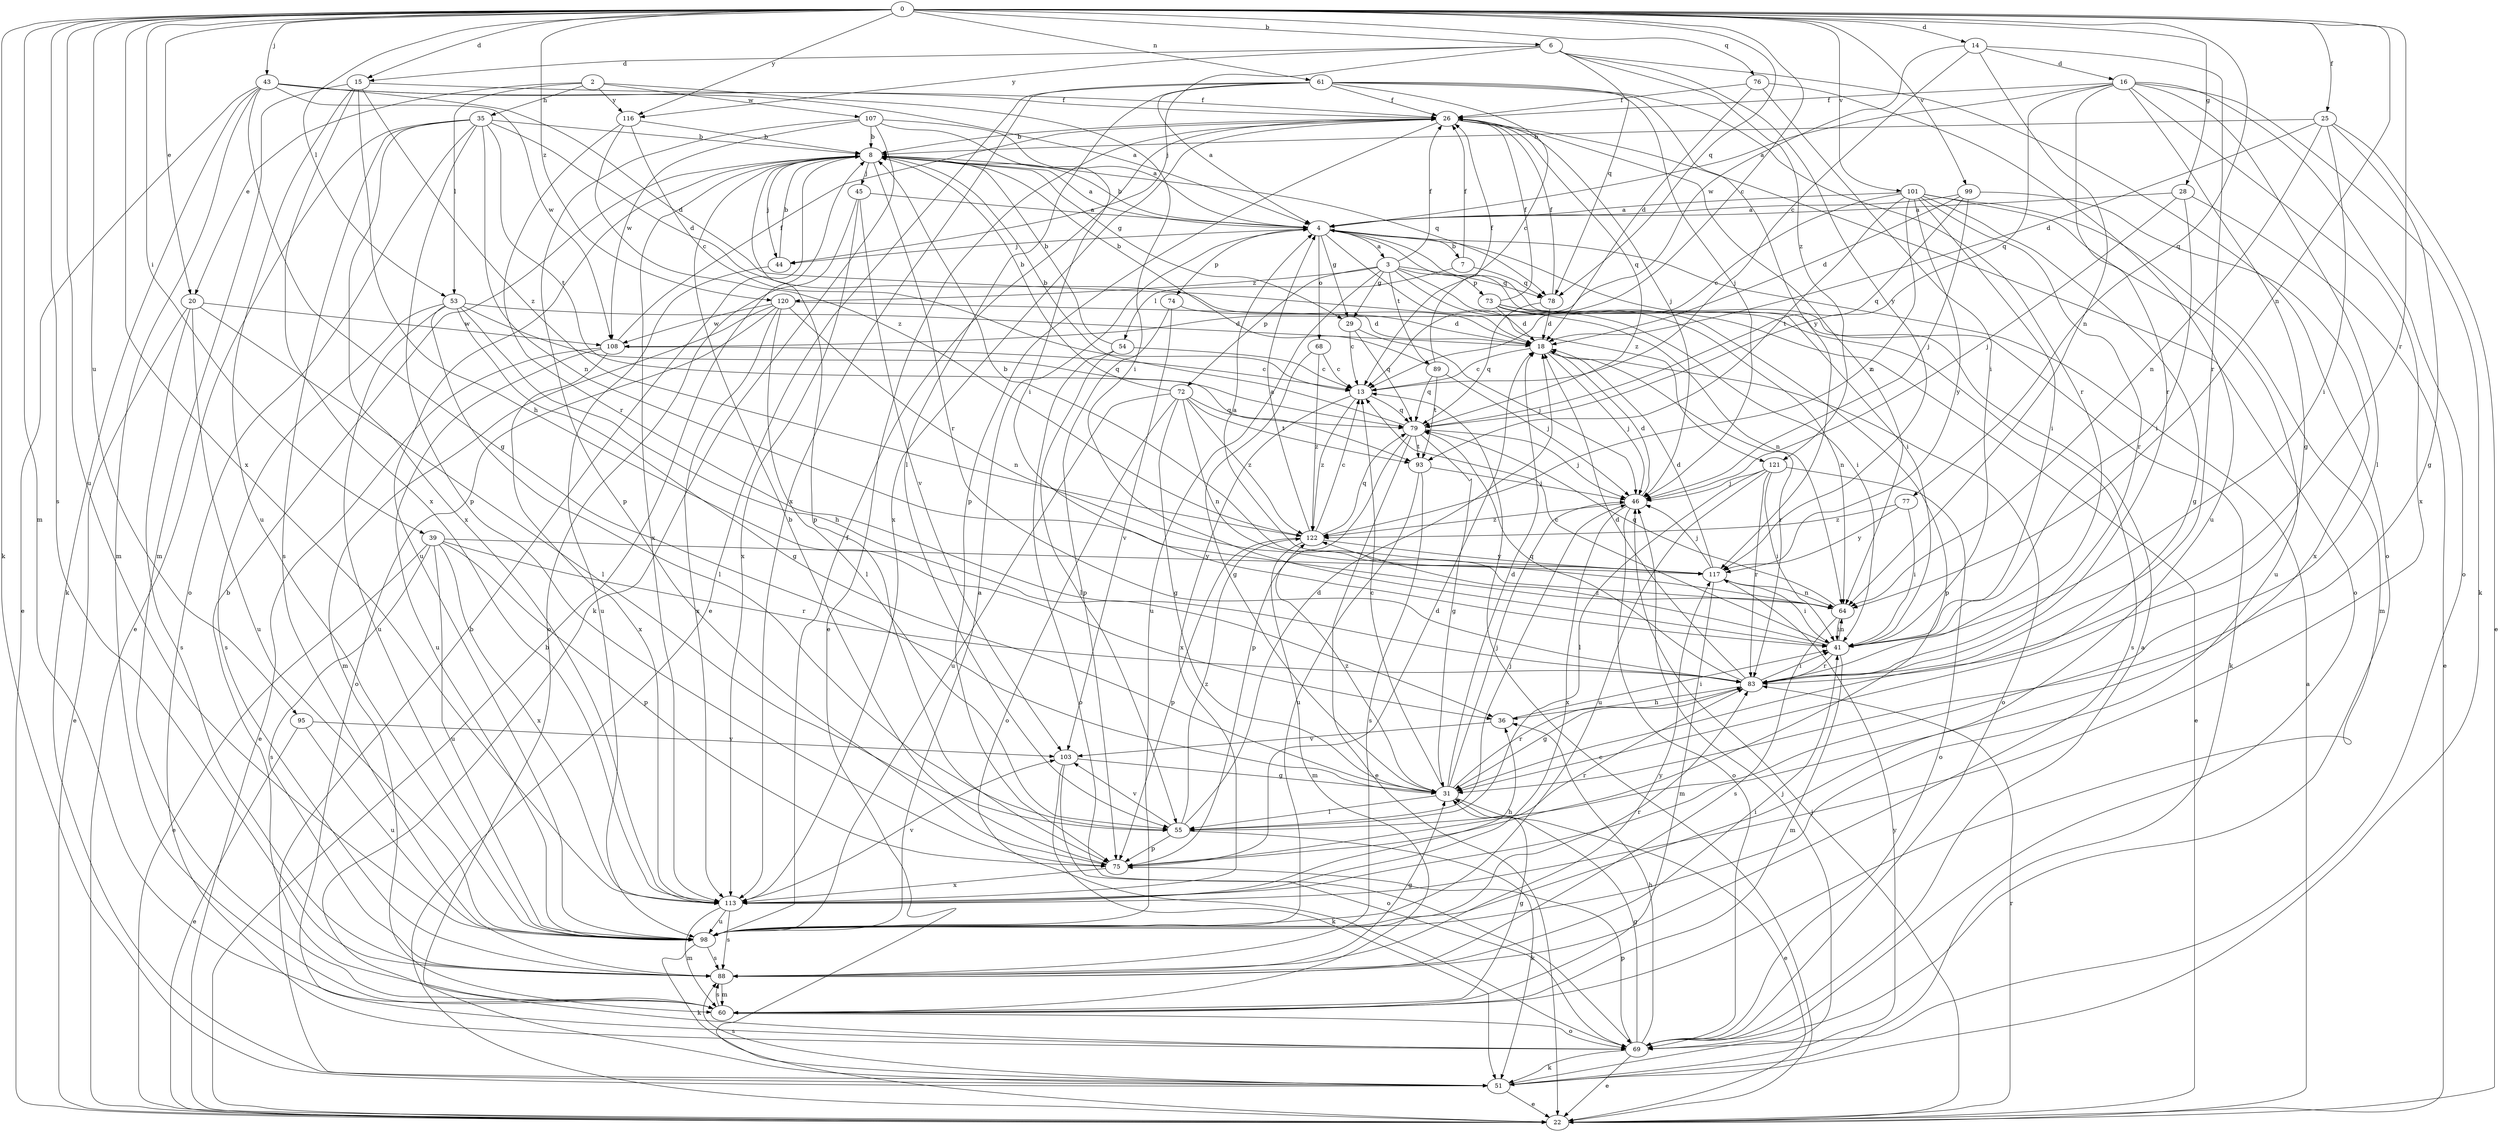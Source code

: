 strict digraph  {
0;
2;
3;
4;
6;
7;
8;
13;
14;
15;
16;
18;
20;
22;
25;
26;
28;
29;
31;
35;
36;
39;
41;
43;
44;
45;
46;
51;
53;
54;
55;
60;
61;
64;
68;
69;
72;
73;
74;
75;
76;
77;
78;
79;
83;
88;
89;
93;
95;
98;
99;
101;
103;
107;
108;
113;
116;
117;
120;
121;
122;
0 -> 6  [label=b];
0 -> 13  [label=c];
0 -> 14  [label=d];
0 -> 15  [label=d];
0 -> 20  [label=e];
0 -> 25  [label=f];
0 -> 28  [label=g];
0 -> 39  [label=i];
0 -> 43  [label=j];
0 -> 51  [label=k];
0 -> 53  [label=l];
0 -> 60  [label=m];
0 -> 61  [label=n];
0 -> 64  [label=n];
0 -> 76  [label=q];
0 -> 77  [label=q];
0 -> 78  [label=q];
0 -> 83  [label=r];
0 -> 88  [label=s];
0 -> 95  [label=u];
0 -> 98  [label=u];
0 -> 99  [label=v];
0 -> 101  [label=v];
0 -> 113  [label=x];
0 -> 116  [label=y];
0 -> 120  [label=z];
2 -> 20  [label=e];
2 -> 35  [label=h];
2 -> 41  [label=i];
2 -> 53  [label=l];
2 -> 107  [label=w];
2 -> 116  [label=y];
3 -> 26  [label=f];
3 -> 29  [label=g];
3 -> 41  [label=i];
3 -> 64  [label=n];
3 -> 72  [label=p];
3 -> 73  [label=p];
3 -> 78  [label=q];
3 -> 89  [label=t];
3 -> 98  [label=u];
3 -> 120  [label=z];
4 -> 3  [label=a];
4 -> 7  [label=b];
4 -> 8  [label=b];
4 -> 29  [label=g];
4 -> 41  [label=i];
4 -> 44  [label=j];
4 -> 51  [label=k];
4 -> 68  [label=o];
4 -> 74  [label=p];
4 -> 121  [label=z];
6 -> 15  [label=d];
6 -> 44  [label=j];
6 -> 69  [label=o];
6 -> 78  [label=q];
6 -> 116  [label=y];
6 -> 117  [label=y];
6 -> 121  [label=z];
7 -> 26  [label=f];
7 -> 54  [label=l];
7 -> 78  [label=q];
8 -> 4  [label=a];
8 -> 29  [label=g];
8 -> 44  [label=j];
8 -> 45  [label=j];
8 -> 75  [label=p];
8 -> 78  [label=q];
8 -> 83  [label=r];
8 -> 98  [label=u];
8 -> 113  [label=x];
13 -> 79  [label=q];
13 -> 113  [label=x];
13 -> 122  [label=z];
14 -> 13  [label=c];
14 -> 16  [label=d];
14 -> 64  [label=n];
14 -> 83  [label=r];
14 -> 108  [label=w];
15 -> 26  [label=f];
15 -> 36  [label=h];
15 -> 60  [label=m];
15 -> 98  [label=u];
15 -> 113  [label=x];
15 -> 122  [label=z];
16 -> 4  [label=a];
16 -> 26  [label=f];
16 -> 31  [label=g];
16 -> 51  [label=k];
16 -> 55  [label=l];
16 -> 69  [label=o];
16 -> 79  [label=q];
16 -> 83  [label=r];
16 -> 113  [label=x];
18 -> 13  [label=c];
18 -> 46  [label=j];
18 -> 69  [label=o];
18 -> 83  [label=r];
20 -> 22  [label=e];
20 -> 55  [label=l];
20 -> 88  [label=s];
20 -> 98  [label=u];
20 -> 108  [label=w];
22 -> 4  [label=a];
22 -> 8  [label=b];
22 -> 13  [label=c];
22 -> 46  [label=j];
22 -> 83  [label=r];
25 -> 8  [label=b];
25 -> 18  [label=d];
25 -> 22  [label=e];
25 -> 31  [label=g];
25 -> 41  [label=i];
25 -> 64  [label=n];
26 -> 8  [label=b];
26 -> 22  [label=e];
26 -> 46  [label=j];
26 -> 64  [label=n];
26 -> 69  [label=o];
26 -> 75  [label=p];
26 -> 79  [label=q];
26 -> 113  [label=x];
28 -> 4  [label=a];
28 -> 22  [label=e];
28 -> 41  [label=i];
28 -> 46  [label=j];
29 -> 13  [label=c];
29 -> 46  [label=j];
29 -> 79  [label=q];
31 -> 13  [label=c];
31 -> 18  [label=d];
31 -> 22  [label=e];
31 -> 46  [label=j];
31 -> 55  [label=l];
31 -> 83  [label=r];
31 -> 122  [label=z];
35 -> 8  [label=b];
35 -> 18  [label=d];
35 -> 22  [label=e];
35 -> 64  [label=n];
35 -> 69  [label=o];
35 -> 75  [label=p];
35 -> 88  [label=s];
35 -> 93  [label=t];
35 -> 113  [label=x];
36 -> 41  [label=i];
36 -> 103  [label=v];
39 -> 22  [label=e];
39 -> 75  [label=p];
39 -> 83  [label=r];
39 -> 88  [label=s];
39 -> 98  [label=u];
39 -> 113  [label=x];
39 -> 117  [label=y];
41 -> 13  [label=c];
41 -> 60  [label=m];
41 -> 64  [label=n];
41 -> 83  [label=r];
41 -> 122  [label=z];
43 -> 4  [label=a];
43 -> 18  [label=d];
43 -> 22  [label=e];
43 -> 26  [label=f];
43 -> 31  [label=g];
43 -> 51  [label=k];
43 -> 60  [label=m];
43 -> 108  [label=w];
44 -> 8  [label=b];
44 -> 98  [label=u];
45 -> 4  [label=a];
45 -> 69  [label=o];
45 -> 103  [label=v];
45 -> 113  [label=x];
46 -> 18  [label=d];
46 -> 69  [label=o];
46 -> 113  [label=x];
46 -> 122  [label=z];
51 -> 8  [label=b];
51 -> 22  [label=e];
51 -> 46  [label=j];
51 -> 88  [label=s];
51 -> 117  [label=y];
53 -> 18  [label=d];
53 -> 31  [label=g];
53 -> 36  [label=h];
53 -> 55  [label=l];
53 -> 79  [label=q];
53 -> 88  [label=s];
53 -> 98  [label=u];
54 -> 8  [label=b];
54 -> 13  [label=c];
54 -> 55  [label=l];
54 -> 69  [label=o];
55 -> 18  [label=d];
55 -> 46  [label=j];
55 -> 51  [label=k];
55 -> 75  [label=p];
55 -> 103  [label=v];
55 -> 122  [label=z];
60 -> 8  [label=b];
60 -> 31  [label=g];
60 -> 69  [label=o];
60 -> 88  [label=s];
61 -> 4  [label=a];
61 -> 13  [label=c];
61 -> 22  [label=e];
61 -> 26  [label=f];
61 -> 46  [label=j];
61 -> 55  [label=l];
61 -> 83  [label=r];
61 -> 113  [label=x];
61 -> 117  [label=y];
64 -> 41  [label=i];
64 -> 79  [label=q];
64 -> 88  [label=s];
68 -> 13  [label=c];
68 -> 31  [label=g];
68 -> 122  [label=z];
69 -> 4  [label=a];
69 -> 22  [label=e];
69 -> 31  [label=g];
69 -> 36  [label=h];
69 -> 51  [label=k];
69 -> 75  [label=p];
72 -> 8  [label=b];
72 -> 31  [label=g];
72 -> 64  [label=n];
72 -> 69  [label=o];
72 -> 79  [label=q];
72 -> 93  [label=t];
72 -> 98  [label=u];
72 -> 122  [label=z];
73 -> 18  [label=d];
73 -> 22  [label=e];
73 -> 26  [label=f];
73 -> 64  [label=n];
73 -> 75  [label=p];
73 -> 88  [label=s];
74 -> 18  [label=d];
74 -> 75  [label=p];
74 -> 103  [label=v];
75 -> 8  [label=b];
75 -> 18  [label=d];
75 -> 83  [label=r];
75 -> 113  [label=x];
76 -> 18  [label=d];
76 -> 26  [label=f];
76 -> 41  [label=i];
76 -> 98  [label=u];
77 -> 41  [label=i];
77 -> 117  [label=y];
77 -> 122  [label=z];
78 -> 18  [label=d];
78 -> 26  [label=f];
78 -> 79  [label=q];
79 -> 8  [label=b];
79 -> 22  [label=e];
79 -> 31  [label=g];
79 -> 46  [label=j];
79 -> 75  [label=p];
79 -> 93  [label=t];
83 -> 18  [label=d];
83 -> 31  [label=g];
83 -> 36  [label=h];
83 -> 41  [label=i];
83 -> 79  [label=q];
88 -> 31  [label=g];
88 -> 41  [label=i];
88 -> 60  [label=m];
88 -> 117  [label=y];
89 -> 8  [label=b];
89 -> 26  [label=f];
89 -> 46  [label=j];
89 -> 79  [label=q];
89 -> 93  [label=t];
93 -> 46  [label=j];
93 -> 88  [label=s];
93 -> 98  [label=u];
95 -> 22  [label=e];
95 -> 98  [label=u];
95 -> 103  [label=v];
98 -> 4  [label=a];
98 -> 26  [label=f];
98 -> 51  [label=k];
98 -> 83  [label=r];
98 -> 88  [label=s];
99 -> 4  [label=a];
99 -> 18  [label=d];
99 -> 46  [label=j];
99 -> 79  [label=q];
99 -> 113  [label=x];
101 -> 4  [label=a];
101 -> 13  [label=c];
101 -> 31  [label=g];
101 -> 41  [label=i];
101 -> 60  [label=m];
101 -> 83  [label=r];
101 -> 93  [label=t];
101 -> 98  [label=u];
101 -> 117  [label=y];
101 -> 122  [label=z];
103 -> 31  [label=g];
103 -> 51  [label=k];
103 -> 69  [label=o];
107 -> 4  [label=a];
107 -> 8  [label=b];
107 -> 41  [label=i];
107 -> 51  [label=k];
107 -> 75  [label=p];
107 -> 108  [label=w];
108 -> 13  [label=c];
108 -> 22  [label=e];
108 -> 26  [label=f];
108 -> 98  [label=u];
108 -> 113  [label=x];
113 -> 36  [label=h];
113 -> 60  [label=m];
113 -> 88  [label=s];
113 -> 98  [label=u];
113 -> 103  [label=v];
116 -> 8  [label=b];
116 -> 13  [label=c];
116 -> 83  [label=r];
116 -> 122  [label=z];
117 -> 4  [label=a];
117 -> 8  [label=b];
117 -> 18  [label=d];
117 -> 41  [label=i];
117 -> 46  [label=j];
117 -> 60  [label=m];
117 -> 64  [label=n];
120 -> 18  [label=d];
120 -> 55  [label=l];
120 -> 60  [label=m];
120 -> 64  [label=n];
120 -> 69  [label=o];
120 -> 108  [label=w];
120 -> 113  [label=x];
121 -> 41  [label=i];
121 -> 46  [label=j];
121 -> 55  [label=l];
121 -> 69  [label=o];
121 -> 83  [label=r];
121 -> 98  [label=u];
122 -> 4  [label=a];
122 -> 13  [label=c];
122 -> 60  [label=m];
122 -> 75  [label=p];
122 -> 79  [label=q];
122 -> 117  [label=y];
}
